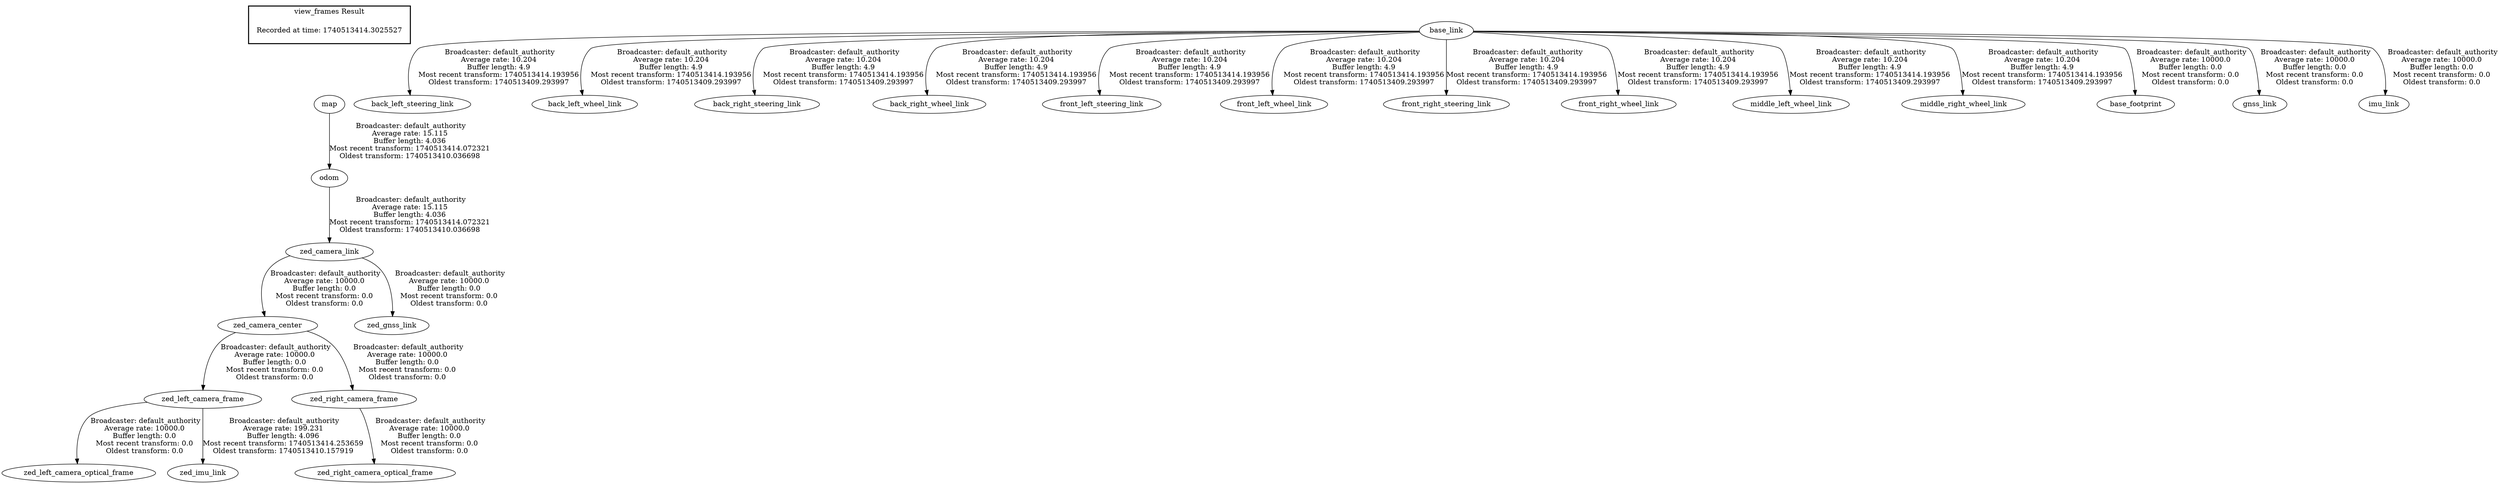 digraph G {
"zed_camera_link" -> "zed_camera_center"[label=" Broadcaster: default_authority\nAverage rate: 10000.0\nBuffer length: 0.0\nMost recent transform: 0.0\nOldest transform: 0.0\n"];
"odom" -> "zed_camera_link"[label=" Broadcaster: default_authority\nAverage rate: 15.115\nBuffer length: 4.036\nMost recent transform: 1740513414.072321\nOldest transform: 1740513410.036698\n"];
"zed_camera_center" -> "zed_left_camera_frame"[label=" Broadcaster: default_authority\nAverage rate: 10000.0\nBuffer length: 0.0\nMost recent transform: 0.0\nOldest transform: 0.0\n"];
"zed_left_camera_frame" -> "zed_left_camera_optical_frame"[label=" Broadcaster: default_authority\nAverage rate: 10000.0\nBuffer length: 0.0\nMost recent transform: 0.0\nOldest transform: 0.0\n"];
"zed_camera_center" -> "zed_right_camera_frame"[label=" Broadcaster: default_authority\nAverage rate: 10000.0\nBuffer length: 0.0\nMost recent transform: 0.0\nOldest transform: 0.0\n"];
"zed_right_camera_frame" -> "zed_right_camera_optical_frame"[label=" Broadcaster: default_authority\nAverage rate: 10000.0\nBuffer length: 0.0\nMost recent transform: 0.0\nOldest transform: 0.0\n"];
"base_link" -> "back_left_steering_link"[label=" Broadcaster: default_authority\nAverage rate: 10.204\nBuffer length: 4.9\nMost recent transform: 1740513414.193956\nOldest transform: 1740513409.293997\n"];
"base_link" -> "back_left_wheel_link"[label=" Broadcaster: default_authority\nAverage rate: 10.204\nBuffer length: 4.9\nMost recent transform: 1740513414.193956\nOldest transform: 1740513409.293997\n"];
"base_link" -> "back_right_steering_link"[label=" Broadcaster: default_authority\nAverage rate: 10.204\nBuffer length: 4.9\nMost recent transform: 1740513414.193956\nOldest transform: 1740513409.293997\n"];
"base_link" -> "back_right_wheel_link"[label=" Broadcaster: default_authority\nAverage rate: 10.204\nBuffer length: 4.9\nMost recent transform: 1740513414.193956\nOldest transform: 1740513409.293997\n"];
"base_link" -> "front_left_steering_link"[label=" Broadcaster: default_authority\nAverage rate: 10.204\nBuffer length: 4.9\nMost recent transform: 1740513414.193956\nOldest transform: 1740513409.293997\n"];
"base_link" -> "front_left_wheel_link"[label=" Broadcaster: default_authority\nAverage rate: 10.204\nBuffer length: 4.9\nMost recent transform: 1740513414.193956\nOldest transform: 1740513409.293997\n"];
"base_link" -> "front_right_steering_link"[label=" Broadcaster: default_authority\nAverage rate: 10.204\nBuffer length: 4.9\nMost recent transform: 1740513414.193956\nOldest transform: 1740513409.293997\n"];
"base_link" -> "front_right_wheel_link"[label=" Broadcaster: default_authority\nAverage rate: 10.204\nBuffer length: 4.9\nMost recent transform: 1740513414.193956\nOldest transform: 1740513409.293997\n"];
"base_link" -> "middle_left_wheel_link"[label=" Broadcaster: default_authority\nAverage rate: 10.204\nBuffer length: 4.9\nMost recent transform: 1740513414.193956\nOldest transform: 1740513409.293997\n"];
"base_link" -> "middle_right_wheel_link"[label=" Broadcaster: default_authority\nAverage rate: 10.204\nBuffer length: 4.9\nMost recent transform: 1740513414.193956\nOldest transform: 1740513409.293997\n"];
"base_link" -> "base_footprint"[label=" Broadcaster: default_authority\nAverage rate: 10000.0\nBuffer length: 0.0\nMost recent transform: 0.0\nOldest transform: 0.0\n"];
"base_link" -> "gnss_link"[label=" Broadcaster: default_authority\nAverage rate: 10000.0\nBuffer length: 0.0\nMost recent transform: 0.0\nOldest transform: 0.0\n"];
"base_link" -> "imu_link"[label=" Broadcaster: default_authority\nAverage rate: 10000.0\nBuffer length: 0.0\nMost recent transform: 0.0\nOldest transform: 0.0\n"];
"zed_camera_link" -> "zed_gnss_link"[label=" Broadcaster: default_authority\nAverage rate: 10000.0\nBuffer length: 0.0\nMost recent transform: 0.0\nOldest transform: 0.0\n"];
"zed_left_camera_frame" -> "zed_imu_link"[label=" Broadcaster: default_authority\nAverage rate: 199.231\nBuffer length: 4.096\nMost recent transform: 1740513414.253659\nOldest transform: 1740513410.157919\n"];
"map" -> "odom"[label=" Broadcaster: default_authority\nAverage rate: 15.115\nBuffer length: 4.036\nMost recent transform: 1740513414.072321\nOldest transform: 1740513410.036698\n"];
edge [style=invis];
 subgraph cluster_legend { style=bold; color=black; label ="view_frames Result";
"Recorded at time: 1740513414.3025527"[ shape=plaintext ] ;
}->"map";
}